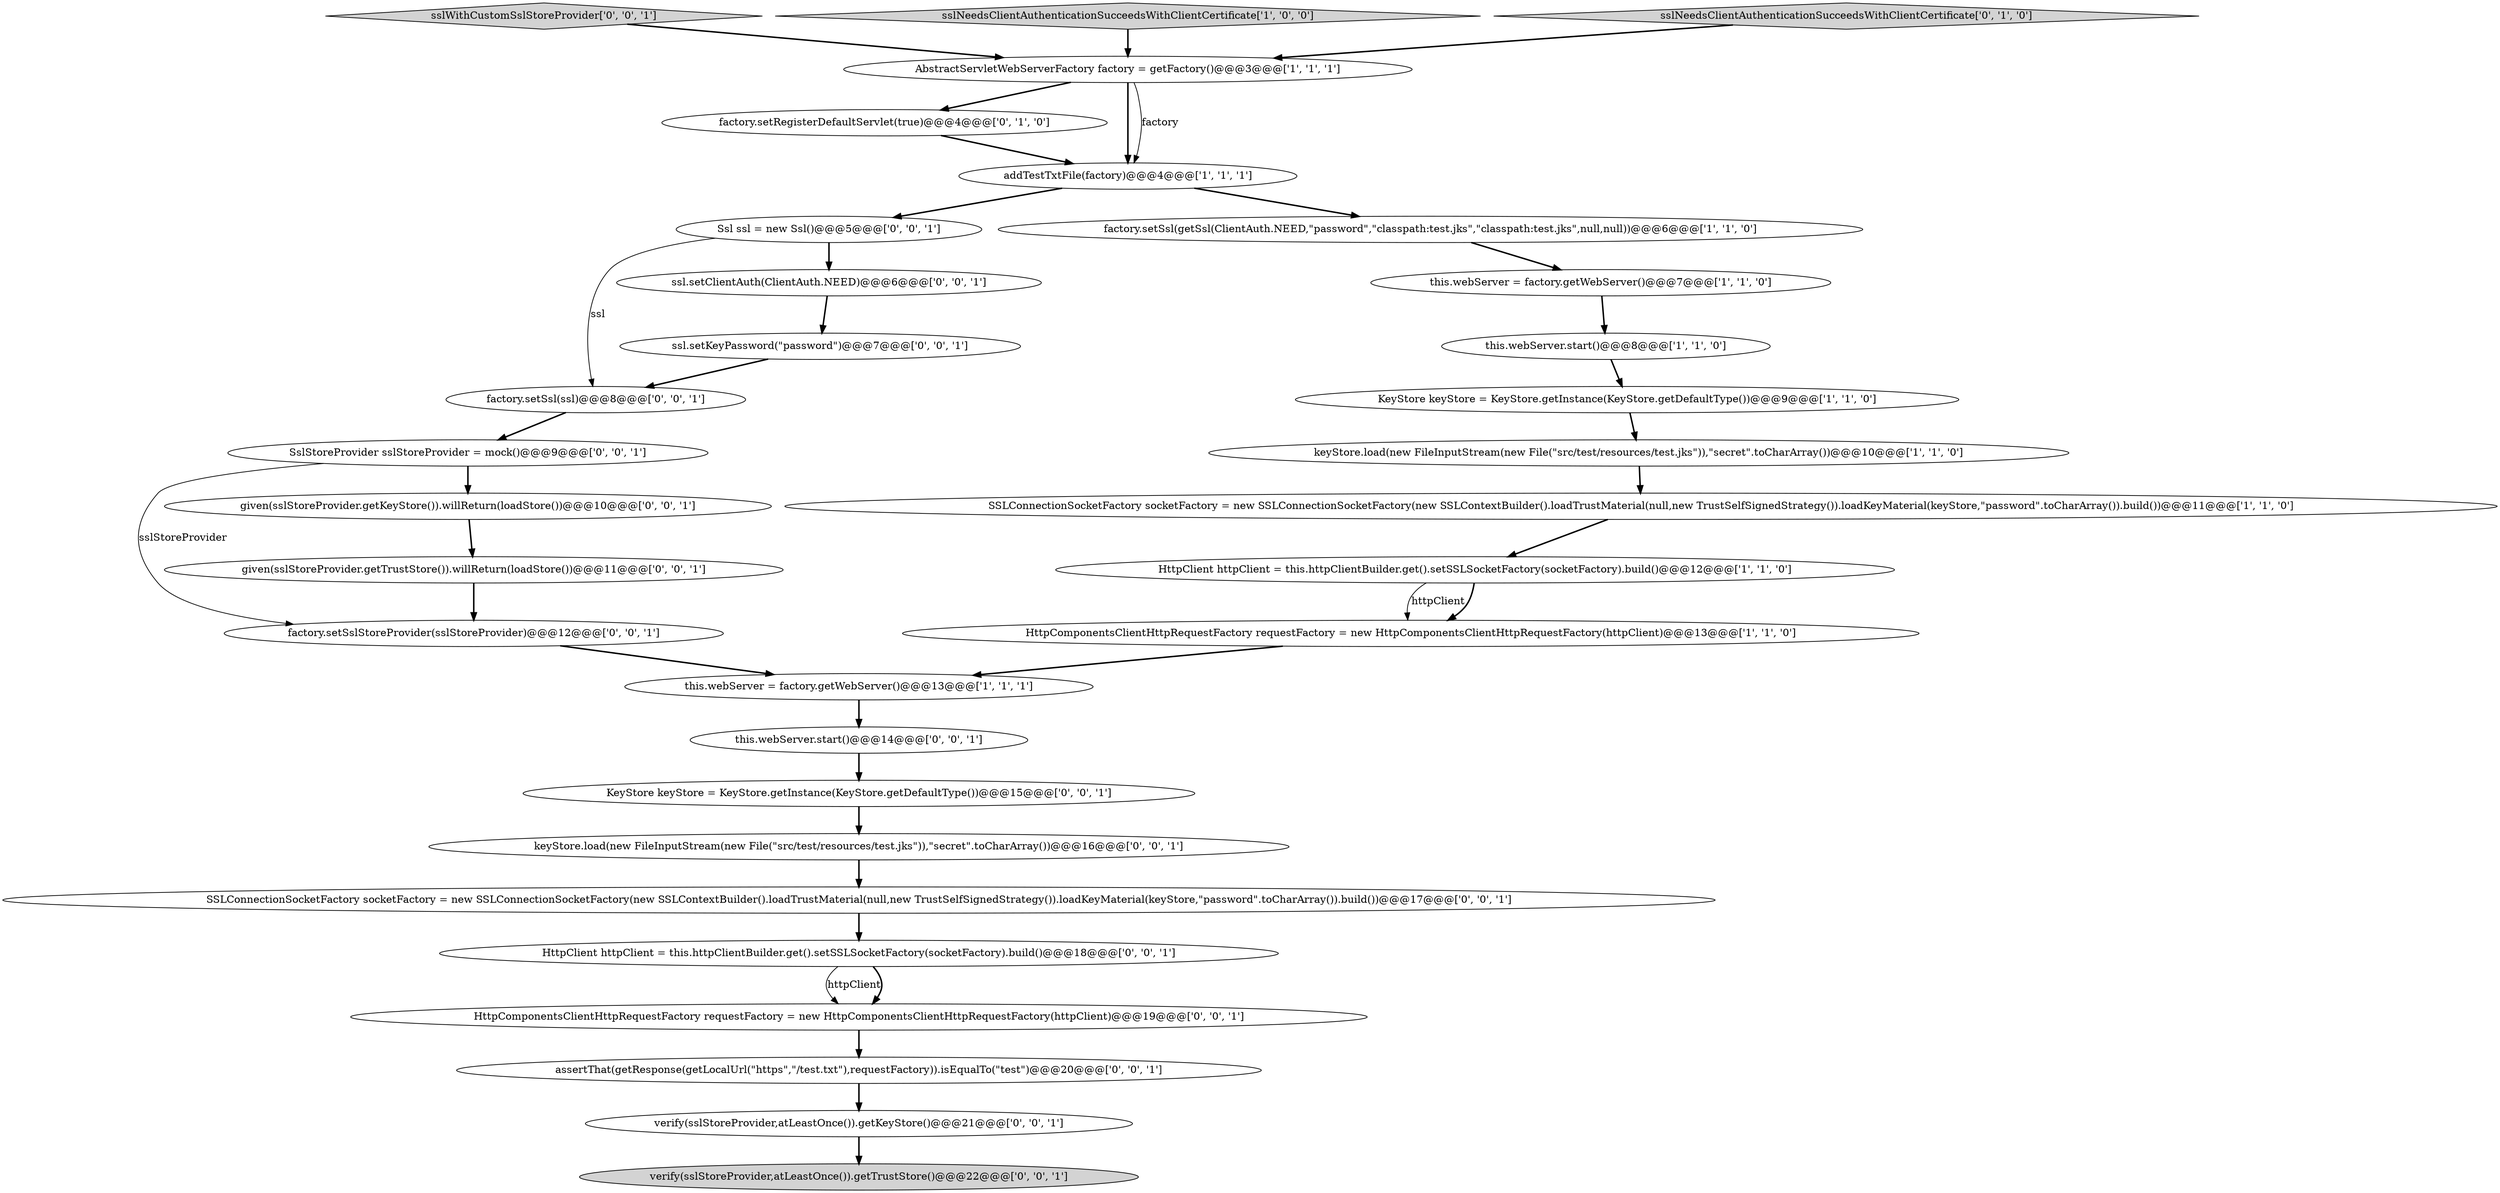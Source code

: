 digraph {
21 [style = filled, label = "sslWithCustomSslStoreProvider['0', '0', '1']", fillcolor = lightgray, shape = diamond image = "AAA0AAABBB3BBB"];
15 [style = filled, label = "HttpClient httpClient = this.httpClientBuilder.get().setSSLSocketFactory(socketFactory).build()@@@18@@@['0', '0', '1']", fillcolor = white, shape = ellipse image = "AAA0AAABBB3BBB"];
12 [style = filled, label = "factory.setRegisterDefaultServlet(true)@@@4@@@['0', '1', '0']", fillcolor = white, shape = ellipse image = "AAA1AAABBB2BBB"];
9 [style = filled, label = "this.webServer = factory.getWebServer()@@@13@@@['1', '1', '1']", fillcolor = white, shape = ellipse image = "AAA0AAABBB1BBB"];
17 [style = filled, label = "HttpComponentsClientHttpRequestFactory requestFactory = new HttpComponentsClientHttpRequestFactory(httpClient)@@@19@@@['0', '0', '1']", fillcolor = white, shape = ellipse image = "AAA0AAABBB3BBB"];
24 [style = filled, label = "verify(sslStoreProvider,atLeastOnce()).getKeyStore()@@@21@@@['0', '0', '1']", fillcolor = white, shape = ellipse image = "AAA0AAABBB3BBB"];
8 [style = filled, label = "HttpClient httpClient = this.httpClientBuilder.get().setSSLSocketFactory(socketFactory).build()@@@12@@@['1', '1', '0']", fillcolor = white, shape = ellipse image = "AAA0AAABBB1BBB"];
6 [style = filled, label = "this.webServer = factory.getWebServer()@@@7@@@['1', '1', '0']", fillcolor = white, shape = ellipse image = "AAA0AAABBB1BBB"];
29 [style = filled, label = "SslStoreProvider sslStoreProvider = mock()@@@9@@@['0', '0', '1']", fillcolor = white, shape = ellipse image = "AAA0AAABBB3BBB"];
0 [style = filled, label = "this.webServer.start()@@@8@@@['1', '1', '0']", fillcolor = white, shape = ellipse image = "AAA0AAABBB1BBB"];
19 [style = filled, label = "Ssl ssl = new Ssl()@@@5@@@['0', '0', '1']", fillcolor = white, shape = ellipse image = "AAA0AAABBB3BBB"];
30 [style = filled, label = "KeyStore keyStore = KeyStore.getInstance(KeyStore.getDefaultType())@@@15@@@['0', '0', '1']", fillcolor = white, shape = ellipse image = "AAA0AAABBB3BBB"];
10 [style = filled, label = "sslNeedsClientAuthenticationSucceedsWithClientCertificate['1', '0', '0']", fillcolor = lightgray, shape = diamond image = "AAA0AAABBB1BBB"];
25 [style = filled, label = "factory.setSsl(ssl)@@@8@@@['0', '0', '1']", fillcolor = white, shape = ellipse image = "AAA0AAABBB3BBB"];
4 [style = filled, label = "KeyStore keyStore = KeyStore.getInstance(KeyStore.getDefaultType())@@@9@@@['1', '1', '0']", fillcolor = white, shape = ellipse image = "AAA0AAABBB1BBB"];
13 [style = filled, label = "sslNeedsClientAuthenticationSucceedsWithClientCertificate['0', '1', '0']", fillcolor = lightgray, shape = diamond image = "AAA0AAABBB2BBB"];
27 [style = filled, label = "assertThat(getResponse(getLocalUrl(\"https\",\"/test.txt\"),requestFactory)).isEqualTo(\"test\")@@@20@@@['0', '0', '1']", fillcolor = white, shape = ellipse image = "AAA0AAABBB3BBB"];
16 [style = filled, label = "this.webServer.start()@@@14@@@['0', '0', '1']", fillcolor = white, shape = ellipse image = "AAA0AAABBB3BBB"];
14 [style = filled, label = "ssl.setClientAuth(ClientAuth.NEED)@@@6@@@['0', '0', '1']", fillcolor = white, shape = ellipse image = "AAA0AAABBB3BBB"];
7 [style = filled, label = "HttpComponentsClientHttpRequestFactory requestFactory = new HttpComponentsClientHttpRequestFactory(httpClient)@@@13@@@['1', '1', '0']", fillcolor = white, shape = ellipse image = "AAA0AAABBB1BBB"];
28 [style = filled, label = "factory.setSslStoreProvider(sslStoreProvider)@@@12@@@['0', '0', '1']", fillcolor = white, shape = ellipse image = "AAA0AAABBB3BBB"];
1 [style = filled, label = "AbstractServletWebServerFactory factory = getFactory()@@@3@@@['1', '1', '1']", fillcolor = white, shape = ellipse image = "AAA0AAABBB1BBB"];
23 [style = filled, label = "ssl.setKeyPassword(\"password\")@@@7@@@['0', '0', '1']", fillcolor = white, shape = ellipse image = "AAA0AAABBB3BBB"];
3 [style = filled, label = "keyStore.load(new FileInputStream(new File(\"src/test/resources/test.jks\")),\"secret\".toCharArray())@@@10@@@['1', '1', '0']", fillcolor = white, shape = ellipse image = "AAA0AAABBB1BBB"];
20 [style = filled, label = "given(sslStoreProvider.getTrustStore()).willReturn(loadStore())@@@11@@@['0', '0', '1']", fillcolor = white, shape = ellipse image = "AAA0AAABBB3BBB"];
11 [style = filled, label = "addTestTxtFile(factory)@@@4@@@['1', '1', '1']", fillcolor = white, shape = ellipse image = "AAA0AAABBB1BBB"];
22 [style = filled, label = "SSLConnectionSocketFactory socketFactory = new SSLConnectionSocketFactory(new SSLContextBuilder().loadTrustMaterial(null,new TrustSelfSignedStrategy()).loadKeyMaterial(keyStore,\"password\".toCharArray()).build())@@@17@@@['0', '0', '1']", fillcolor = white, shape = ellipse image = "AAA0AAABBB3BBB"];
2 [style = filled, label = "SSLConnectionSocketFactory socketFactory = new SSLConnectionSocketFactory(new SSLContextBuilder().loadTrustMaterial(null,new TrustSelfSignedStrategy()).loadKeyMaterial(keyStore,\"password\".toCharArray()).build())@@@11@@@['1', '1', '0']", fillcolor = white, shape = ellipse image = "AAA0AAABBB1BBB"];
31 [style = filled, label = "verify(sslStoreProvider,atLeastOnce()).getTrustStore()@@@22@@@['0', '0', '1']", fillcolor = lightgray, shape = ellipse image = "AAA0AAABBB3BBB"];
18 [style = filled, label = "given(sslStoreProvider.getKeyStore()).willReturn(loadStore())@@@10@@@['0', '0', '1']", fillcolor = white, shape = ellipse image = "AAA0AAABBB3BBB"];
26 [style = filled, label = "keyStore.load(new FileInputStream(new File(\"src/test/resources/test.jks\")),\"secret\".toCharArray())@@@16@@@['0', '0', '1']", fillcolor = white, shape = ellipse image = "AAA0AAABBB3BBB"];
5 [style = filled, label = "factory.setSsl(getSsl(ClientAuth.NEED,\"password\",\"classpath:test.jks\",\"classpath:test.jks\",null,null))@@@6@@@['1', '1', '0']", fillcolor = white, shape = ellipse image = "AAA0AAABBB1BBB"];
15->17 [style = solid, label="httpClient"];
26->22 [style = bold, label=""];
30->26 [style = bold, label=""];
25->29 [style = bold, label=""];
23->25 [style = bold, label=""];
0->4 [style = bold, label=""];
18->20 [style = bold, label=""];
17->27 [style = bold, label=""];
3->2 [style = bold, label=""];
7->9 [style = bold, label=""];
1->12 [style = bold, label=""];
9->16 [style = bold, label=""];
6->0 [style = bold, label=""];
8->7 [style = solid, label="httpClient"];
22->15 [style = bold, label=""];
2->8 [style = bold, label=""];
1->11 [style = bold, label=""];
10->1 [style = bold, label=""];
27->24 [style = bold, label=""];
24->31 [style = bold, label=""];
11->19 [style = bold, label=""];
20->28 [style = bold, label=""];
19->25 [style = solid, label="ssl"];
13->1 [style = bold, label=""];
14->23 [style = bold, label=""];
8->7 [style = bold, label=""];
12->11 [style = bold, label=""];
21->1 [style = bold, label=""];
19->14 [style = bold, label=""];
1->11 [style = solid, label="factory"];
16->30 [style = bold, label=""];
29->18 [style = bold, label=""];
4->3 [style = bold, label=""];
29->28 [style = solid, label="sslStoreProvider"];
5->6 [style = bold, label=""];
11->5 [style = bold, label=""];
28->9 [style = bold, label=""];
15->17 [style = bold, label=""];
}
